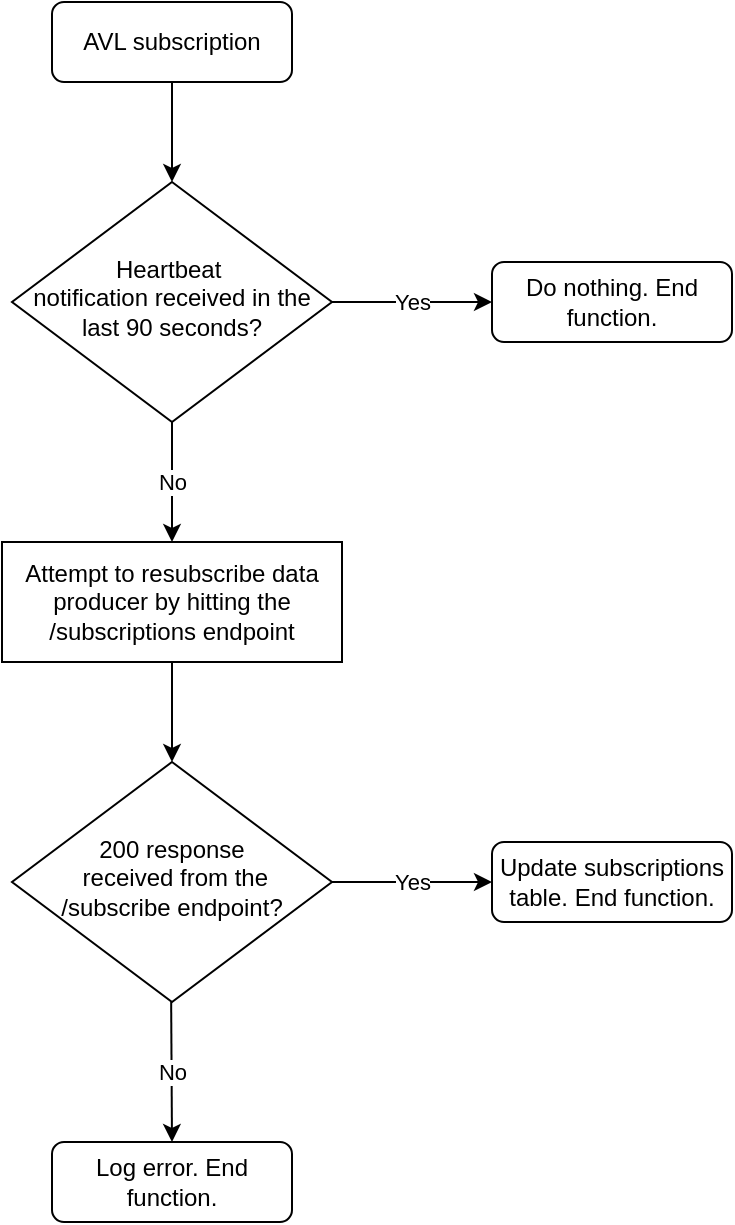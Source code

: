 <mxfile>
    <diagram id="C5RBs43oDa-KdzZeNtuy" name="Page-1">
        <mxGraphModel dx="941" dy="584" grid="1" gridSize="10" guides="1" tooltips="1" connect="1" arrows="1" fold="1" page="1" pageScale="1" pageWidth="827" pageHeight="1169" math="0" shadow="0">
            <root>
                <mxCell id="WIyWlLk6GJQsqaUBKTNV-0"/>
                <mxCell id="WIyWlLk6GJQsqaUBKTNV-1" parent="WIyWlLk6GJQsqaUBKTNV-0"/>
                <mxCell id="WIyWlLk6GJQsqaUBKTNV-3" value="AVL subscription" style="rounded=1;whiteSpace=wrap;html=1;fontSize=12;glass=0;strokeWidth=1;shadow=0;" parent="WIyWlLk6GJQsqaUBKTNV-1" vertex="1">
                    <mxGeometry x="160" y="80" width="120" height="40" as="geometry"/>
                </mxCell>
                <mxCell id="WIyWlLk6GJQsqaUBKTNV-6" value="Heartbeat&amp;nbsp;&lt;div&gt;notification received in the last 90 seconds?&lt;/div&gt;" style="rhombus;whiteSpace=wrap;html=1;shadow=0;fontFamily=Helvetica;fontSize=12;align=center;strokeWidth=1;spacing=6;spacingTop=-4;" parent="WIyWlLk6GJQsqaUBKTNV-1" vertex="1">
                    <mxGeometry x="140" y="170" width="160" height="120" as="geometry"/>
                </mxCell>
                <mxCell id="WIyWlLk6GJQsqaUBKTNV-7" value="Do nothing. End function." style="rounded=1;whiteSpace=wrap;html=1;fontSize=12;glass=0;strokeWidth=1;shadow=0;" parent="WIyWlLk6GJQsqaUBKTNV-1" vertex="1">
                    <mxGeometry x="380" y="210" width="120" height="40" as="geometry"/>
                </mxCell>
                <mxCell id="WIyWlLk6GJQsqaUBKTNV-11" value="Log error. End function." style="rounded=1;whiteSpace=wrap;html=1;fontSize=12;glass=0;strokeWidth=1;shadow=0;" parent="WIyWlLk6GJQsqaUBKTNV-1" vertex="1">
                    <mxGeometry x="160" y="650" width="120" height="40" as="geometry"/>
                </mxCell>
                <mxCell id="wsbbQcXVI_NFilzx9u3M-0" value="200 response&lt;div&gt;&amp;nbsp;received from the /subscribe endpoint?&lt;/div&gt;" style="rhombus;whiteSpace=wrap;html=1;shadow=0;fontFamily=Helvetica;fontSize=12;align=center;strokeWidth=1;spacing=6;spacingTop=-4;" parent="WIyWlLk6GJQsqaUBKTNV-1" vertex="1">
                    <mxGeometry x="140" y="460" width="160" height="120" as="geometry"/>
                </mxCell>
                <mxCell id="wsbbQcXVI_NFilzx9u3M-8" value="" style="endArrow=classic;html=1;rounded=0;exitX=0.5;exitY=1;exitDx=0;exitDy=0;exitPerimeter=0;entryX=0.5;entryY=0;entryDx=0;entryDy=0;" parent="WIyWlLk6GJQsqaUBKTNV-1" source="WIyWlLk6GJQsqaUBKTNV-3" target="WIyWlLk6GJQsqaUBKTNV-6" edge="1">
                    <mxGeometry relative="1" as="geometry">
                        <mxPoint x="210" y="130" as="sourcePoint"/>
                        <mxPoint x="310" y="130" as="targetPoint"/>
                    </mxGeometry>
                </mxCell>
                <mxCell id="wsbbQcXVI_NFilzx9u3M-10" value="" style="endArrow=classic;html=1;rounded=0;entryX=0;entryY=0.5;entryDx=0;entryDy=0;" parent="WIyWlLk6GJQsqaUBKTNV-1" target="WIyWlLk6GJQsqaUBKTNV-7" edge="1">
                    <mxGeometry relative="1" as="geometry">
                        <mxPoint x="300" y="230" as="sourcePoint"/>
                        <mxPoint x="370" y="230" as="targetPoint"/>
                    </mxGeometry>
                </mxCell>
                <mxCell id="wsbbQcXVI_NFilzx9u3M-11" value="Yes" style="edgeLabel;resizable=0;html=1;;align=center;verticalAlign=middle;" parent="wsbbQcXVI_NFilzx9u3M-10" connectable="0" vertex="1">
                    <mxGeometry relative="1" as="geometry"/>
                </mxCell>
                <mxCell id="wsbbQcXVI_NFilzx9u3M-12" value="" style="endArrow=classic;html=1;rounded=0;entryX=0.5;entryY=0;entryDx=0;entryDy=0;" parent="WIyWlLk6GJQsqaUBKTNV-1" target="wsbbQcXVI_NFilzx9u3M-15" edge="1">
                    <mxGeometry relative="1" as="geometry">
                        <mxPoint x="220" y="290" as="sourcePoint"/>
                        <mxPoint x="220" y="370" as="targetPoint"/>
                    </mxGeometry>
                </mxCell>
                <mxCell id="wsbbQcXVI_NFilzx9u3M-13" value="No" style="edgeLabel;resizable=0;html=1;;align=center;verticalAlign=middle;" parent="wsbbQcXVI_NFilzx9u3M-12" connectable="0" vertex="1">
                    <mxGeometry relative="1" as="geometry"/>
                </mxCell>
                <mxCell id="wsbbQcXVI_NFilzx9u3M-15" value="Attempt to resubscribe data producer by hitting the /subscriptions endpoint" style="rounded=0;whiteSpace=wrap;html=1;" parent="WIyWlLk6GJQsqaUBKTNV-1" vertex="1">
                    <mxGeometry x="135" y="350" width="170" height="60" as="geometry"/>
                </mxCell>
                <mxCell id="wsbbQcXVI_NFilzx9u3M-18" value="" style="endArrow=classic;html=1;rounded=0;exitX=0.5;exitY=1;exitDx=0;exitDy=0;entryX=0.5;entryY=0;entryDx=0;entryDy=0;" parent="WIyWlLk6GJQsqaUBKTNV-1" source="wsbbQcXVI_NFilzx9u3M-15" target="wsbbQcXVI_NFilzx9u3M-0" edge="1">
                    <mxGeometry relative="1" as="geometry">
                        <mxPoint x="214.58" y="430" as="sourcePoint"/>
                        <mxPoint x="214.58" y="510" as="targetPoint"/>
                    </mxGeometry>
                </mxCell>
                <mxCell id="wsbbQcXVI_NFilzx9u3M-21" value="" style="endArrow=classic;html=1;rounded=0;entryX=0.5;entryY=0;entryDx=0;entryDy=0;" parent="WIyWlLk6GJQsqaUBKTNV-1" target="WIyWlLk6GJQsqaUBKTNV-11" edge="1">
                    <mxGeometry relative="1" as="geometry">
                        <mxPoint x="219.58" y="580" as="sourcePoint"/>
                        <mxPoint x="219.58" y="640" as="targetPoint"/>
                    </mxGeometry>
                </mxCell>
                <mxCell id="wsbbQcXVI_NFilzx9u3M-22" value="No" style="edgeLabel;resizable=0;html=1;;align=center;verticalAlign=middle;" parent="wsbbQcXVI_NFilzx9u3M-21" connectable="0" vertex="1">
                    <mxGeometry relative="1" as="geometry"/>
                </mxCell>
                <mxCell id="wsbbQcXVI_NFilzx9u3M-23" value="Update subscriptions table. End function." style="rounded=1;whiteSpace=wrap;html=1;fontSize=12;glass=0;strokeWidth=1;shadow=0;" parent="WIyWlLk6GJQsqaUBKTNV-1" vertex="1">
                    <mxGeometry x="380" y="500" width="120" height="40" as="geometry"/>
                </mxCell>
                <mxCell id="wsbbQcXVI_NFilzx9u3M-24" value="" style="endArrow=classic;html=1;rounded=0;entryX=0;entryY=0.5;entryDx=0;entryDy=0;exitX=1;exitY=0.5;exitDx=0;exitDy=0;" parent="WIyWlLk6GJQsqaUBKTNV-1" source="wsbbQcXVI_NFilzx9u3M-0" target="wsbbQcXVI_NFilzx9u3M-23" edge="1">
                    <mxGeometry relative="1" as="geometry">
                        <mxPoint x="314" y="520" as="sourcePoint"/>
                        <mxPoint x="384" y="520" as="targetPoint"/>
                    </mxGeometry>
                </mxCell>
                <mxCell id="wsbbQcXVI_NFilzx9u3M-25" value="Yes" style="edgeLabel;resizable=0;html=1;;align=center;verticalAlign=middle;" parent="wsbbQcXVI_NFilzx9u3M-24" connectable="0" vertex="1">
                    <mxGeometry relative="1" as="geometry"/>
                </mxCell>
            </root>
        </mxGraphModel>
    </diagram>
</mxfile>
